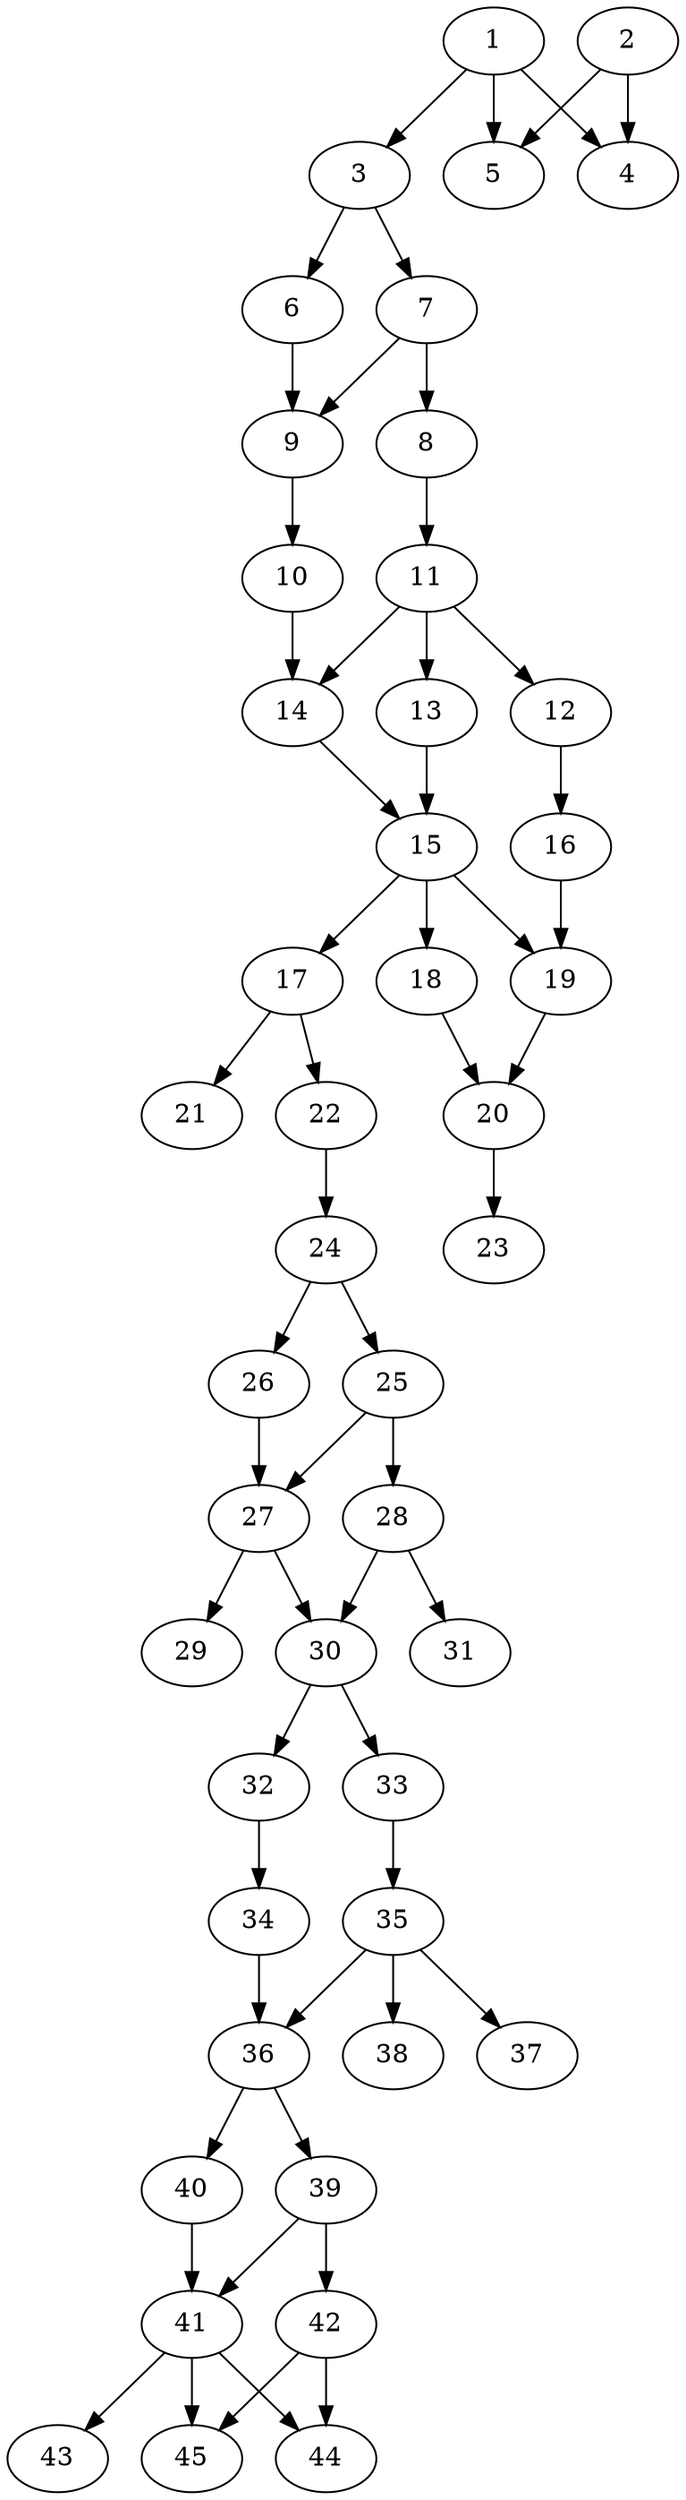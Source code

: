 // DAG automatically generated by daggen at Thu Oct  3 14:07:25 2019
// ./daggen --dot -n 45 --ccr 0.5 --fat 0.3 --regular 0.9 --density 0.6 --mindata 5242880 --maxdata 52428800 
digraph G {
  1 [size="79421440", alpha="0.17", expect_size="39710720"] 
  1 -> 3 [size ="39710720"]
  1 -> 4 [size ="39710720"]
  1 -> 5 [size ="39710720"]
  2 [size="35895296", alpha="0.01", expect_size="17947648"] 
  2 -> 4 [size ="17947648"]
  2 -> 5 [size ="17947648"]
  3 [size="89456640", alpha="0.10", expect_size="44728320"] 
  3 -> 6 [size ="44728320"]
  3 -> 7 [size ="44728320"]
  4 [size="57837568", alpha="0.12", expect_size="28918784"] 
  5 [size="101036032", alpha="0.01", expect_size="50518016"] 
  6 [size="51767296", alpha="0.00", expect_size="25883648"] 
  6 -> 9 [size ="25883648"]
  7 [size="72390656", alpha="0.16", expect_size="36195328"] 
  7 -> 8 [size ="36195328"]
  7 -> 9 [size ="36195328"]
  8 [size="104716288", alpha="0.02", expect_size="52358144"] 
  8 -> 11 [size ="52358144"]
  9 [size="78884864", alpha="0.03", expect_size="39442432"] 
  9 -> 10 [size ="39442432"]
  10 [size="41107456", alpha="0.11", expect_size="20553728"] 
  10 -> 14 [size ="20553728"]
  11 [size="36331520", alpha="0.05", expect_size="18165760"] 
  11 -> 12 [size ="18165760"]
  11 -> 13 [size ="18165760"]
  11 -> 14 [size ="18165760"]
  12 [size="24172544", alpha="0.07", expect_size="12086272"] 
  12 -> 16 [size ="12086272"]
  13 [size="28819456", alpha="0.10", expect_size="14409728"] 
  13 -> 15 [size ="14409728"]
  14 [size="74594304", alpha="0.07", expect_size="37297152"] 
  14 -> 15 [size ="37297152"]
  15 [size="39079936", alpha="0.01", expect_size="19539968"] 
  15 -> 17 [size ="19539968"]
  15 -> 18 [size ="19539968"]
  15 -> 19 [size ="19539968"]
  16 [size="41996288", alpha="0.16", expect_size="20998144"] 
  16 -> 19 [size ="20998144"]
  17 [size="43667456", alpha="0.07", expect_size="21833728"] 
  17 -> 21 [size ="21833728"]
  17 -> 22 [size ="21833728"]
  18 [size="24287232", alpha="0.01", expect_size="12143616"] 
  18 -> 20 [size ="12143616"]
  19 [size="34373632", alpha="0.16", expect_size="17186816"] 
  19 -> 20 [size ="17186816"]
  20 [size="47798272", alpha="0.17", expect_size="23899136"] 
  20 -> 23 [size ="23899136"]
  21 [size="100878336", alpha="0.12", expect_size="50439168"] 
  22 [size="29575168", alpha="0.13", expect_size="14787584"] 
  22 -> 24 [size ="14787584"]
  23 [size="61540352", alpha="0.11", expect_size="30770176"] 
  24 [size="16293888", alpha="0.18", expect_size="8146944"] 
  24 -> 25 [size ="8146944"]
  24 -> 26 [size ="8146944"]
  25 [size="50802688", alpha="0.05", expect_size="25401344"] 
  25 -> 27 [size ="25401344"]
  25 -> 28 [size ="25401344"]
  26 [size="53233664", alpha="0.01", expect_size="26616832"] 
  26 -> 27 [size ="26616832"]
  27 [size="36188160", alpha="0.10", expect_size="18094080"] 
  27 -> 29 [size ="18094080"]
  27 -> 30 [size ="18094080"]
  28 [size="69969920", alpha="0.18", expect_size="34984960"] 
  28 -> 30 [size ="34984960"]
  28 -> 31 [size ="34984960"]
  29 [size="76623872", alpha="0.02", expect_size="38311936"] 
  30 [size="56193024", alpha="0.11", expect_size="28096512"] 
  30 -> 32 [size ="28096512"]
  30 -> 33 [size ="28096512"]
  31 [size="40155136", alpha="0.07", expect_size="20077568"] 
  32 [size="97445888", alpha="0.05", expect_size="48722944"] 
  32 -> 34 [size ="48722944"]
  33 [size="64733184", alpha="0.07", expect_size="32366592"] 
  33 -> 35 [size ="32366592"]
  34 [size="20985856", alpha="0.02", expect_size="10492928"] 
  34 -> 36 [size ="10492928"]
  35 [size="13559808", alpha="0.04", expect_size="6779904"] 
  35 -> 36 [size ="6779904"]
  35 -> 37 [size ="6779904"]
  35 -> 38 [size ="6779904"]
  36 [size="38635520", alpha="0.12", expect_size="19317760"] 
  36 -> 39 [size ="19317760"]
  36 -> 40 [size ="19317760"]
  37 [size="43120640", alpha="0.07", expect_size="21560320"] 
  38 [size="88924160", alpha="0.06", expect_size="44462080"] 
  39 [size="81534976", alpha="0.09", expect_size="40767488"] 
  39 -> 41 [size ="40767488"]
  39 -> 42 [size ="40767488"]
  40 [size="89350144", alpha="0.00", expect_size="44675072"] 
  40 -> 41 [size ="44675072"]
  41 [size="48625664", alpha="0.11", expect_size="24312832"] 
  41 -> 43 [size ="24312832"]
  41 -> 44 [size ="24312832"]
  41 -> 45 [size ="24312832"]
  42 [size="79579136", alpha="0.05", expect_size="39789568"] 
  42 -> 44 [size ="39789568"]
  42 -> 45 [size ="39789568"]
  43 [size="101523456", alpha="0.10", expect_size="50761728"] 
  44 [size="38424576", alpha="0.17", expect_size="19212288"] 
  45 [size="48760832", alpha="0.12", expect_size="24380416"] 
}
